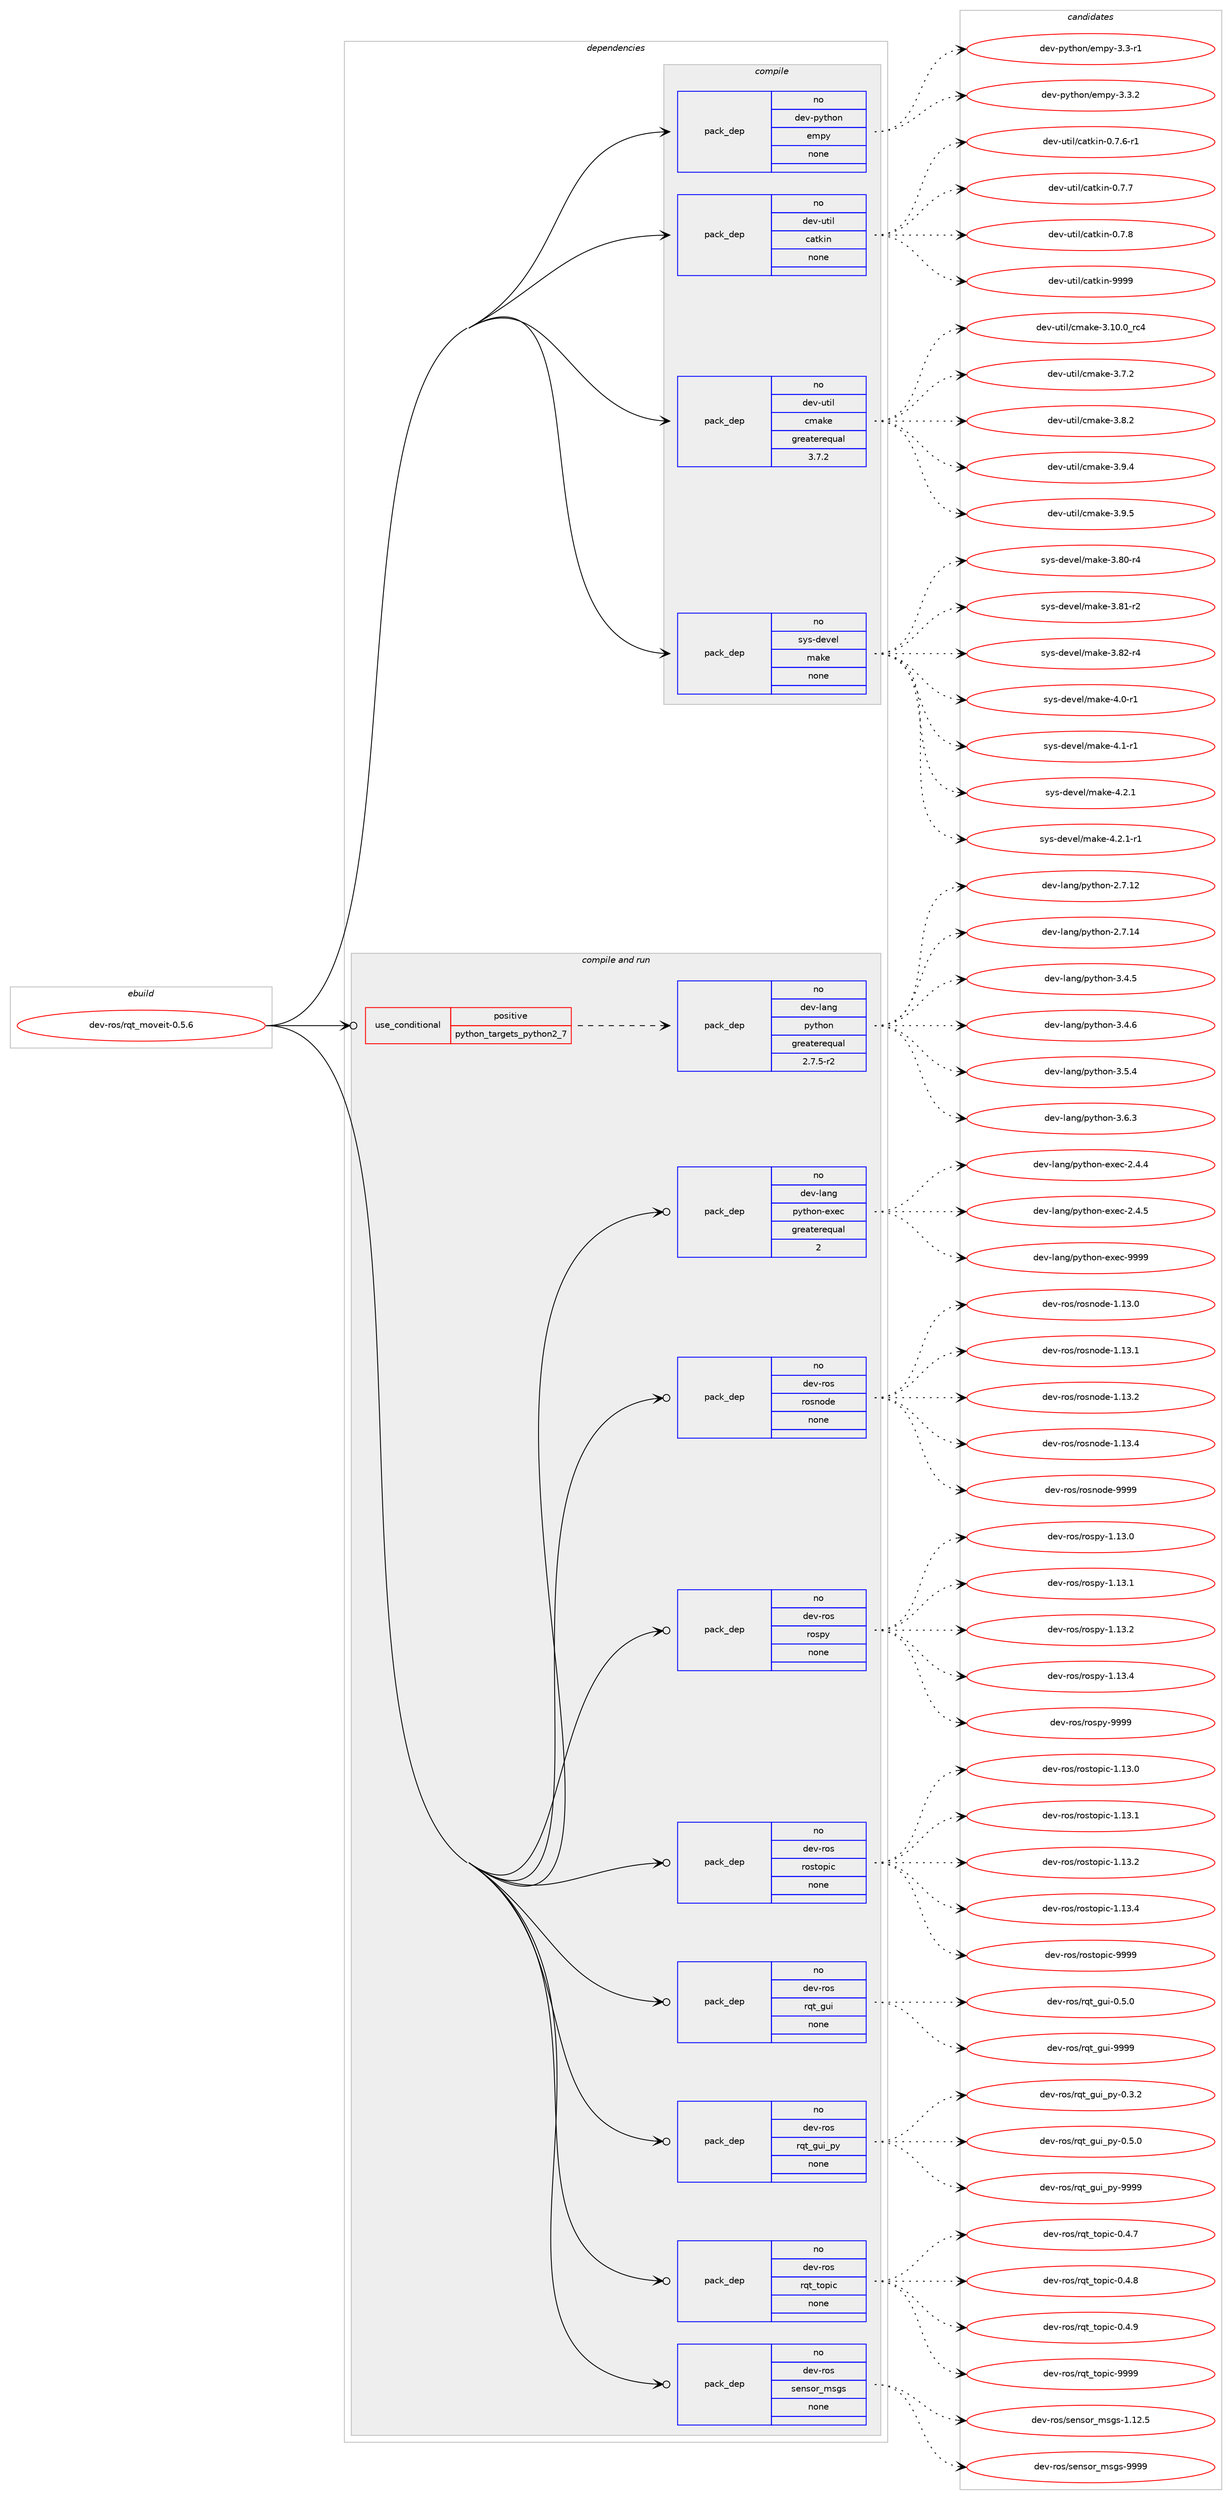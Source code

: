 digraph prolog {

# *************
# Graph options
# *************

newrank=true;
concentrate=true;
compound=true;
graph [rankdir=LR,fontname=Helvetica,fontsize=10,ranksep=1.5];#, ranksep=2.5, nodesep=0.2];
edge  [arrowhead=vee];
node  [fontname=Helvetica,fontsize=10];

# **********
# The ebuild
# **********

subgraph cluster_leftcol {
color=gray;
rank=same;
label=<<i>ebuild</i>>;
id [label="dev-ros/rqt_moveit-0.5.6", color=red, width=4, href="../dev-ros/rqt_moveit-0.5.6.svg"];
}

# ****************
# The dependencies
# ****************

subgraph cluster_midcol {
color=gray;
label=<<i>dependencies</i>>;
subgraph cluster_compile {
fillcolor="#eeeeee";
style=filled;
label=<<i>compile</i>>;
subgraph pack161833 {
dependency212888 [label=<<TABLE BORDER="0" CELLBORDER="1" CELLSPACING="0" CELLPADDING="4" WIDTH="220"><TR><TD ROWSPAN="6" CELLPADDING="30">pack_dep</TD></TR><TR><TD WIDTH="110">no</TD></TR><TR><TD>dev-python</TD></TR><TR><TD>empy</TD></TR><TR><TD>none</TD></TR><TR><TD></TD></TR></TABLE>>, shape=none, color=blue];
}
id:e -> dependency212888:w [weight=20,style="solid",arrowhead="vee"];
subgraph pack161834 {
dependency212889 [label=<<TABLE BORDER="0" CELLBORDER="1" CELLSPACING="0" CELLPADDING="4" WIDTH="220"><TR><TD ROWSPAN="6" CELLPADDING="30">pack_dep</TD></TR><TR><TD WIDTH="110">no</TD></TR><TR><TD>dev-util</TD></TR><TR><TD>catkin</TD></TR><TR><TD>none</TD></TR><TR><TD></TD></TR></TABLE>>, shape=none, color=blue];
}
id:e -> dependency212889:w [weight=20,style="solid",arrowhead="vee"];
subgraph pack161835 {
dependency212890 [label=<<TABLE BORDER="0" CELLBORDER="1" CELLSPACING="0" CELLPADDING="4" WIDTH="220"><TR><TD ROWSPAN="6" CELLPADDING="30">pack_dep</TD></TR><TR><TD WIDTH="110">no</TD></TR><TR><TD>dev-util</TD></TR><TR><TD>cmake</TD></TR><TR><TD>greaterequal</TD></TR><TR><TD>3.7.2</TD></TR></TABLE>>, shape=none, color=blue];
}
id:e -> dependency212890:w [weight=20,style="solid",arrowhead="vee"];
subgraph pack161836 {
dependency212891 [label=<<TABLE BORDER="0" CELLBORDER="1" CELLSPACING="0" CELLPADDING="4" WIDTH="220"><TR><TD ROWSPAN="6" CELLPADDING="30">pack_dep</TD></TR><TR><TD WIDTH="110">no</TD></TR><TR><TD>sys-devel</TD></TR><TR><TD>make</TD></TR><TR><TD>none</TD></TR><TR><TD></TD></TR></TABLE>>, shape=none, color=blue];
}
id:e -> dependency212891:w [weight=20,style="solid",arrowhead="vee"];
}
subgraph cluster_compileandrun {
fillcolor="#eeeeee";
style=filled;
label=<<i>compile and run</i>>;
subgraph cond47068 {
dependency212892 [label=<<TABLE BORDER="0" CELLBORDER="1" CELLSPACING="0" CELLPADDING="4"><TR><TD ROWSPAN="3" CELLPADDING="10">use_conditional</TD></TR><TR><TD>positive</TD></TR><TR><TD>python_targets_python2_7</TD></TR></TABLE>>, shape=none, color=red];
subgraph pack161837 {
dependency212893 [label=<<TABLE BORDER="0" CELLBORDER="1" CELLSPACING="0" CELLPADDING="4" WIDTH="220"><TR><TD ROWSPAN="6" CELLPADDING="30">pack_dep</TD></TR><TR><TD WIDTH="110">no</TD></TR><TR><TD>dev-lang</TD></TR><TR><TD>python</TD></TR><TR><TD>greaterequal</TD></TR><TR><TD>2.7.5-r2</TD></TR></TABLE>>, shape=none, color=blue];
}
dependency212892:e -> dependency212893:w [weight=20,style="dashed",arrowhead="vee"];
}
id:e -> dependency212892:w [weight=20,style="solid",arrowhead="odotvee"];
subgraph pack161838 {
dependency212894 [label=<<TABLE BORDER="0" CELLBORDER="1" CELLSPACING="0" CELLPADDING="4" WIDTH="220"><TR><TD ROWSPAN="6" CELLPADDING="30">pack_dep</TD></TR><TR><TD WIDTH="110">no</TD></TR><TR><TD>dev-lang</TD></TR><TR><TD>python-exec</TD></TR><TR><TD>greaterequal</TD></TR><TR><TD>2</TD></TR></TABLE>>, shape=none, color=blue];
}
id:e -> dependency212894:w [weight=20,style="solid",arrowhead="odotvee"];
subgraph pack161839 {
dependency212895 [label=<<TABLE BORDER="0" CELLBORDER="1" CELLSPACING="0" CELLPADDING="4" WIDTH="220"><TR><TD ROWSPAN="6" CELLPADDING="30">pack_dep</TD></TR><TR><TD WIDTH="110">no</TD></TR><TR><TD>dev-ros</TD></TR><TR><TD>rosnode</TD></TR><TR><TD>none</TD></TR><TR><TD></TD></TR></TABLE>>, shape=none, color=blue];
}
id:e -> dependency212895:w [weight=20,style="solid",arrowhead="odotvee"];
subgraph pack161840 {
dependency212896 [label=<<TABLE BORDER="0" CELLBORDER="1" CELLSPACING="0" CELLPADDING="4" WIDTH="220"><TR><TD ROWSPAN="6" CELLPADDING="30">pack_dep</TD></TR><TR><TD WIDTH="110">no</TD></TR><TR><TD>dev-ros</TD></TR><TR><TD>rospy</TD></TR><TR><TD>none</TD></TR><TR><TD></TD></TR></TABLE>>, shape=none, color=blue];
}
id:e -> dependency212896:w [weight=20,style="solid",arrowhead="odotvee"];
subgraph pack161841 {
dependency212897 [label=<<TABLE BORDER="0" CELLBORDER="1" CELLSPACING="0" CELLPADDING="4" WIDTH="220"><TR><TD ROWSPAN="6" CELLPADDING="30">pack_dep</TD></TR><TR><TD WIDTH="110">no</TD></TR><TR><TD>dev-ros</TD></TR><TR><TD>rostopic</TD></TR><TR><TD>none</TD></TR><TR><TD></TD></TR></TABLE>>, shape=none, color=blue];
}
id:e -> dependency212897:w [weight=20,style="solid",arrowhead="odotvee"];
subgraph pack161842 {
dependency212898 [label=<<TABLE BORDER="0" CELLBORDER="1" CELLSPACING="0" CELLPADDING="4" WIDTH="220"><TR><TD ROWSPAN="6" CELLPADDING="30">pack_dep</TD></TR><TR><TD WIDTH="110">no</TD></TR><TR><TD>dev-ros</TD></TR><TR><TD>rqt_gui</TD></TR><TR><TD>none</TD></TR><TR><TD></TD></TR></TABLE>>, shape=none, color=blue];
}
id:e -> dependency212898:w [weight=20,style="solid",arrowhead="odotvee"];
subgraph pack161843 {
dependency212899 [label=<<TABLE BORDER="0" CELLBORDER="1" CELLSPACING="0" CELLPADDING="4" WIDTH="220"><TR><TD ROWSPAN="6" CELLPADDING="30">pack_dep</TD></TR><TR><TD WIDTH="110">no</TD></TR><TR><TD>dev-ros</TD></TR><TR><TD>rqt_gui_py</TD></TR><TR><TD>none</TD></TR><TR><TD></TD></TR></TABLE>>, shape=none, color=blue];
}
id:e -> dependency212899:w [weight=20,style="solid",arrowhead="odotvee"];
subgraph pack161844 {
dependency212900 [label=<<TABLE BORDER="0" CELLBORDER="1" CELLSPACING="0" CELLPADDING="4" WIDTH="220"><TR><TD ROWSPAN="6" CELLPADDING="30">pack_dep</TD></TR><TR><TD WIDTH="110">no</TD></TR><TR><TD>dev-ros</TD></TR><TR><TD>rqt_topic</TD></TR><TR><TD>none</TD></TR><TR><TD></TD></TR></TABLE>>, shape=none, color=blue];
}
id:e -> dependency212900:w [weight=20,style="solid",arrowhead="odotvee"];
subgraph pack161845 {
dependency212901 [label=<<TABLE BORDER="0" CELLBORDER="1" CELLSPACING="0" CELLPADDING="4" WIDTH="220"><TR><TD ROWSPAN="6" CELLPADDING="30">pack_dep</TD></TR><TR><TD WIDTH="110">no</TD></TR><TR><TD>dev-ros</TD></TR><TR><TD>sensor_msgs</TD></TR><TR><TD>none</TD></TR><TR><TD></TD></TR></TABLE>>, shape=none, color=blue];
}
id:e -> dependency212901:w [weight=20,style="solid",arrowhead="odotvee"];
}
subgraph cluster_run {
fillcolor="#eeeeee";
style=filled;
label=<<i>run</i>>;
}
}

# **************
# The candidates
# **************

subgraph cluster_choices {
rank=same;
color=gray;
label=<<i>candidates</i>>;

subgraph choice161833 {
color=black;
nodesep=1;
choice1001011184511212111610411111047101109112121455146514511449 [label="dev-python/empy-3.3-r1", color=red, width=4,href="../dev-python/empy-3.3-r1.svg"];
choice1001011184511212111610411111047101109112121455146514650 [label="dev-python/empy-3.3.2", color=red, width=4,href="../dev-python/empy-3.3.2.svg"];
dependency212888:e -> choice1001011184511212111610411111047101109112121455146514511449:w [style=dotted,weight="100"];
dependency212888:e -> choice1001011184511212111610411111047101109112121455146514650:w [style=dotted,weight="100"];
}
subgraph choice161834 {
color=black;
nodesep=1;
choice100101118451171161051084799971161071051104548465546544511449 [label="dev-util/catkin-0.7.6-r1", color=red, width=4,href="../dev-util/catkin-0.7.6-r1.svg"];
choice10010111845117116105108479997116107105110454846554655 [label="dev-util/catkin-0.7.7", color=red, width=4,href="../dev-util/catkin-0.7.7.svg"];
choice10010111845117116105108479997116107105110454846554656 [label="dev-util/catkin-0.7.8", color=red, width=4,href="../dev-util/catkin-0.7.8.svg"];
choice100101118451171161051084799971161071051104557575757 [label="dev-util/catkin-9999", color=red, width=4,href="../dev-util/catkin-9999.svg"];
dependency212889:e -> choice100101118451171161051084799971161071051104548465546544511449:w [style=dotted,weight="100"];
dependency212889:e -> choice10010111845117116105108479997116107105110454846554655:w [style=dotted,weight="100"];
dependency212889:e -> choice10010111845117116105108479997116107105110454846554656:w [style=dotted,weight="100"];
dependency212889:e -> choice100101118451171161051084799971161071051104557575757:w [style=dotted,weight="100"];
}
subgraph choice161835 {
color=black;
nodesep=1;
choice1001011184511711610510847991099710710145514649484648951149952 [label="dev-util/cmake-3.10.0_rc4", color=red, width=4,href="../dev-util/cmake-3.10.0_rc4.svg"];
choice10010111845117116105108479910997107101455146554650 [label="dev-util/cmake-3.7.2", color=red, width=4,href="../dev-util/cmake-3.7.2.svg"];
choice10010111845117116105108479910997107101455146564650 [label="dev-util/cmake-3.8.2", color=red, width=4,href="../dev-util/cmake-3.8.2.svg"];
choice10010111845117116105108479910997107101455146574652 [label="dev-util/cmake-3.9.4", color=red, width=4,href="../dev-util/cmake-3.9.4.svg"];
choice10010111845117116105108479910997107101455146574653 [label="dev-util/cmake-3.9.5", color=red, width=4,href="../dev-util/cmake-3.9.5.svg"];
dependency212890:e -> choice1001011184511711610510847991099710710145514649484648951149952:w [style=dotted,weight="100"];
dependency212890:e -> choice10010111845117116105108479910997107101455146554650:w [style=dotted,weight="100"];
dependency212890:e -> choice10010111845117116105108479910997107101455146564650:w [style=dotted,weight="100"];
dependency212890:e -> choice10010111845117116105108479910997107101455146574652:w [style=dotted,weight="100"];
dependency212890:e -> choice10010111845117116105108479910997107101455146574653:w [style=dotted,weight="100"];
}
subgraph choice161836 {
color=black;
nodesep=1;
choice11512111545100101118101108471099710710145514656484511452 [label="sys-devel/make-3.80-r4", color=red, width=4,href="../sys-devel/make-3.80-r4.svg"];
choice11512111545100101118101108471099710710145514656494511450 [label="sys-devel/make-3.81-r2", color=red, width=4,href="../sys-devel/make-3.81-r2.svg"];
choice11512111545100101118101108471099710710145514656504511452 [label="sys-devel/make-3.82-r4", color=red, width=4,href="../sys-devel/make-3.82-r4.svg"];
choice115121115451001011181011084710997107101455246484511449 [label="sys-devel/make-4.0-r1", color=red, width=4,href="../sys-devel/make-4.0-r1.svg"];
choice115121115451001011181011084710997107101455246494511449 [label="sys-devel/make-4.1-r1", color=red, width=4,href="../sys-devel/make-4.1-r1.svg"];
choice115121115451001011181011084710997107101455246504649 [label="sys-devel/make-4.2.1", color=red, width=4,href="../sys-devel/make-4.2.1.svg"];
choice1151211154510010111810110847109971071014552465046494511449 [label="sys-devel/make-4.2.1-r1", color=red, width=4,href="../sys-devel/make-4.2.1-r1.svg"];
dependency212891:e -> choice11512111545100101118101108471099710710145514656484511452:w [style=dotted,weight="100"];
dependency212891:e -> choice11512111545100101118101108471099710710145514656494511450:w [style=dotted,weight="100"];
dependency212891:e -> choice11512111545100101118101108471099710710145514656504511452:w [style=dotted,weight="100"];
dependency212891:e -> choice115121115451001011181011084710997107101455246484511449:w [style=dotted,weight="100"];
dependency212891:e -> choice115121115451001011181011084710997107101455246494511449:w [style=dotted,weight="100"];
dependency212891:e -> choice115121115451001011181011084710997107101455246504649:w [style=dotted,weight="100"];
dependency212891:e -> choice1151211154510010111810110847109971071014552465046494511449:w [style=dotted,weight="100"];
}
subgraph choice161837 {
color=black;
nodesep=1;
choice10010111845108971101034711212111610411111045504655464950 [label="dev-lang/python-2.7.12", color=red, width=4,href="../dev-lang/python-2.7.12.svg"];
choice10010111845108971101034711212111610411111045504655464952 [label="dev-lang/python-2.7.14", color=red, width=4,href="../dev-lang/python-2.7.14.svg"];
choice100101118451089711010347112121116104111110455146524653 [label="dev-lang/python-3.4.5", color=red, width=4,href="../dev-lang/python-3.4.5.svg"];
choice100101118451089711010347112121116104111110455146524654 [label="dev-lang/python-3.4.6", color=red, width=4,href="../dev-lang/python-3.4.6.svg"];
choice100101118451089711010347112121116104111110455146534652 [label="dev-lang/python-3.5.4", color=red, width=4,href="../dev-lang/python-3.5.4.svg"];
choice100101118451089711010347112121116104111110455146544651 [label="dev-lang/python-3.6.3", color=red, width=4,href="../dev-lang/python-3.6.3.svg"];
dependency212893:e -> choice10010111845108971101034711212111610411111045504655464950:w [style=dotted,weight="100"];
dependency212893:e -> choice10010111845108971101034711212111610411111045504655464952:w [style=dotted,weight="100"];
dependency212893:e -> choice100101118451089711010347112121116104111110455146524653:w [style=dotted,weight="100"];
dependency212893:e -> choice100101118451089711010347112121116104111110455146524654:w [style=dotted,weight="100"];
dependency212893:e -> choice100101118451089711010347112121116104111110455146534652:w [style=dotted,weight="100"];
dependency212893:e -> choice100101118451089711010347112121116104111110455146544651:w [style=dotted,weight="100"];
}
subgraph choice161838 {
color=black;
nodesep=1;
choice1001011184510897110103471121211161041111104510112010199455046524652 [label="dev-lang/python-exec-2.4.4", color=red, width=4,href="../dev-lang/python-exec-2.4.4.svg"];
choice1001011184510897110103471121211161041111104510112010199455046524653 [label="dev-lang/python-exec-2.4.5", color=red, width=4,href="../dev-lang/python-exec-2.4.5.svg"];
choice10010111845108971101034711212111610411111045101120101994557575757 [label="dev-lang/python-exec-9999", color=red, width=4,href="../dev-lang/python-exec-9999.svg"];
dependency212894:e -> choice1001011184510897110103471121211161041111104510112010199455046524652:w [style=dotted,weight="100"];
dependency212894:e -> choice1001011184510897110103471121211161041111104510112010199455046524653:w [style=dotted,weight="100"];
dependency212894:e -> choice10010111845108971101034711212111610411111045101120101994557575757:w [style=dotted,weight="100"];
}
subgraph choice161839 {
color=black;
nodesep=1;
choice100101118451141111154711411111511011110010145494649514648 [label="dev-ros/rosnode-1.13.0", color=red, width=4,href="../dev-ros/rosnode-1.13.0.svg"];
choice100101118451141111154711411111511011110010145494649514649 [label="dev-ros/rosnode-1.13.1", color=red, width=4,href="../dev-ros/rosnode-1.13.1.svg"];
choice100101118451141111154711411111511011110010145494649514650 [label="dev-ros/rosnode-1.13.2", color=red, width=4,href="../dev-ros/rosnode-1.13.2.svg"];
choice100101118451141111154711411111511011110010145494649514652 [label="dev-ros/rosnode-1.13.4", color=red, width=4,href="../dev-ros/rosnode-1.13.4.svg"];
choice10010111845114111115471141111151101111001014557575757 [label="dev-ros/rosnode-9999", color=red, width=4,href="../dev-ros/rosnode-9999.svg"];
dependency212895:e -> choice100101118451141111154711411111511011110010145494649514648:w [style=dotted,weight="100"];
dependency212895:e -> choice100101118451141111154711411111511011110010145494649514649:w [style=dotted,weight="100"];
dependency212895:e -> choice100101118451141111154711411111511011110010145494649514650:w [style=dotted,weight="100"];
dependency212895:e -> choice100101118451141111154711411111511011110010145494649514652:w [style=dotted,weight="100"];
dependency212895:e -> choice10010111845114111115471141111151101111001014557575757:w [style=dotted,weight="100"];
}
subgraph choice161840 {
color=black;
nodesep=1;
choice100101118451141111154711411111511212145494649514648 [label="dev-ros/rospy-1.13.0", color=red, width=4,href="../dev-ros/rospy-1.13.0.svg"];
choice100101118451141111154711411111511212145494649514649 [label="dev-ros/rospy-1.13.1", color=red, width=4,href="../dev-ros/rospy-1.13.1.svg"];
choice100101118451141111154711411111511212145494649514650 [label="dev-ros/rospy-1.13.2", color=red, width=4,href="../dev-ros/rospy-1.13.2.svg"];
choice100101118451141111154711411111511212145494649514652 [label="dev-ros/rospy-1.13.4", color=red, width=4,href="../dev-ros/rospy-1.13.4.svg"];
choice10010111845114111115471141111151121214557575757 [label="dev-ros/rospy-9999", color=red, width=4,href="../dev-ros/rospy-9999.svg"];
dependency212896:e -> choice100101118451141111154711411111511212145494649514648:w [style=dotted,weight="100"];
dependency212896:e -> choice100101118451141111154711411111511212145494649514649:w [style=dotted,weight="100"];
dependency212896:e -> choice100101118451141111154711411111511212145494649514650:w [style=dotted,weight="100"];
dependency212896:e -> choice100101118451141111154711411111511212145494649514652:w [style=dotted,weight="100"];
dependency212896:e -> choice10010111845114111115471141111151121214557575757:w [style=dotted,weight="100"];
}
subgraph choice161841 {
color=black;
nodesep=1;
choice10010111845114111115471141111151161111121059945494649514648 [label="dev-ros/rostopic-1.13.0", color=red, width=4,href="../dev-ros/rostopic-1.13.0.svg"];
choice10010111845114111115471141111151161111121059945494649514649 [label="dev-ros/rostopic-1.13.1", color=red, width=4,href="../dev-ros/rostopic-1.13.1.svg"];
choice10010111845114111115471141111151161111121059945494649514650 [label="dev-ros/rostopic-1.13.2", color=red, width=4,href="../dev-ros/rostopic-1.13.2.svg"];
choice10010111845114111115471141111151161111121059945494649514652 [label="dev-ros/rostopic-1.13.4", color=red, width=4,href="../dev-ros/rostopic-1.13.4.svg"];
choice1001011184511411111547114111115116111112105994557575757 [label="dev-ros/rostopic-9999", color=red, width=4,href="../dev-ros/rostopic-9999.svg"];
dependency212897:e -> choice10010111845114111115471141111151161111121059945494649514648:w [style=dotted,weight="100"];
dependency212897:e -> choice10010111845114111115471141111151161111121059945494649514649:w [style=dotted,weight="100"];
dependency212897:e -> choice10010111845114111115471141111151161111121059945494649514650:w [style=dotted,weight="100"];
dependency212897:e -> choice10010111845114111115471141111151161111121059945494649514652:w [style=dotted,weight="100"];
dependency212897:e -> choice1001011184511411111547114111115116111112105994557575757:w [style=dotted,weight="100"];
}
subgraph choice161842 {
color=black;
nodesep=1;
choice100101118451141111154711411311695103117105454846534648 [label="dev-ros/rqt_gui-0.5.0", color=red, width=4,href="../dev-ros/rqt_gui-0.5.0.svg"];
choice1001011184511411111547114113116951031171054557575757 [label="dev-ros/rqt_gui-9999", color=red, width=4,href="../dev-ros/rqt_gui-9999.svg"];
dependency212898:e -> choice100101118451141111154711411311695103117105454846534648:w [style=dotted,weight="100"];
dependency212898:e -> choice1001011184511411111547114113116951031171054557575757:w [style=dotted,weight="100"];
}
subgraph choice161843 {
color=black;
nodesep=1;
choice10010111845114111115471141131169510311710595112121454846514650 [label="dev-ros/rqt_gui_py-0.3.2", color=red, width=4,href="../dev-ros/rqt_gui_py-0.3.2.svg"];
choice10010111845114111115471141131169510311710595112121454846534648 [label="dev-ros/rqt_gui_py-0.5.0", color=red, width=4,href="../dev-ros/rqt_gui_py-0.5.0.svg"];
choice100101118451141111154711411311695103117105951121214557575757 [label="dev-ros/rqt_gui_py-9999", color=red, width=4,href="../dev-ros/rqt_gui_py-9999.svg"];
dependency212899:e -> choice10010111845114111115471141131169510311710595112121454846514650:w [style=dotted,weight="100"];
dependency212899:e -> choice10010111845114111115471141131169510311710595112121454846534648:w [style=dotted,weight="100"];
dependency212899:e -> choice100101118451141111154711411311695103117105951121214557575757:w [style=dotted,weight="100"];
}
subgraph choice161844 {
color=black;
nodesep=1;
choice10010111845114111115471141131169511611111210599454846524655 [label="dev-ros/rqt_topic-0.4.7", color=red, width=4,href="../dev-ros/rqt_topic-0.4.7.svg"];
choice10010111845114111115471141131169511611111210599454846524656 [label="dev-ros/rqt_topic-0.4.8", color=red, width=4,href="../dev-ros/rqt_topic-0.4.8.svg"];
choice10010111845114111115471141131169511611111210599454846524657 [label="dev-ros/rqt_topic-0.4.9", color=red, width=4,href="../dev-ros/rqt_topic-0.4.9.svg"];
choice100101118451141111154711411311695116111112105994557575757 [label="dev-ros/rqt_topic-9999", color=red, width=4,href="../dev-ros/rqt_topic-9999.svg"];
dependency212900:e -> choice10010111845114111115471141131169511611111210599454846524655:w [style=dotted,weight="100"];
dependency212900:e -> choice10010111845114111115471141131169511611111210599454846524656:w [style=dotted,weight="100"];
dependency212900:e -> choice10010111845114111115471141131169511611111210599454846524657:w [style=dotted,weight="100"];
dependency212900:e -> choice100101118451141111154711411311695116111112105994557575757:w [style=dotted,weight="100"];
}
subgraph choice161845 {
color=black;
nodesep=1;
choice10010111845114111115471151011101151111149510911510311545494649504653 [label="dev-ros/sensor_msgs-1.12.5", color=red, width=4,href="../dev-ros/sensor_msgs-1.12.5.svg"];
choice1001011184511411111547115101110115111114951091151031154557575757 [label="dev-ros/sensor_msgs-9999", color=red, width=4,href="../dev-ros/sensor_msgs-9999.svg"];
dependency212901:e -> choice10010111845114111115471151011101151111149510911510311545494649504653:w [style=dotted,weight="100"];
dependency212901:e -> choice1001011184511411111547115101110115111114951091151031154557575757:w [style=dotted,weight="100"];
}
}

}
